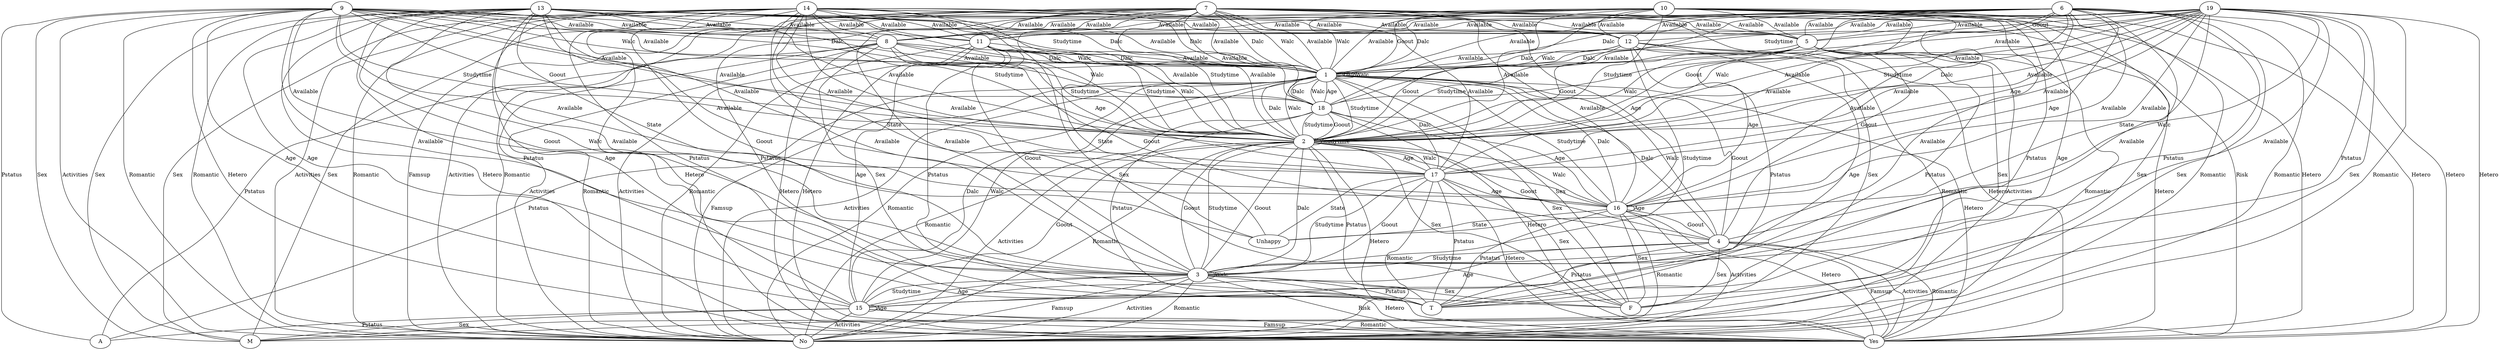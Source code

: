  
            graph "grafo" { 
            overlap = "scale"; 
            1 -- F [label=Sex]
2 -- F [label=Sex]
3 -- F [label=Sex]
4 -- F [label=Sex]
5 -- F [label=Sex]
6 -- M [label=Sex]
7 -- M [label=Sex]
8 -- F [label=Sex]
9 -- M [label=Sex]
10 -- M [label=Sex]
11 -- F [label=Sex]
12 -- F [label=Sex]
13 -- M [label=Sex]
14 -- M [label=Sex]
15 -- M [label=Sex]
16 -- F [label=Sex]
17 -- F [label=Sex]
18 -- F [label=Sex]
19 -- M [label=Sex]
1 -- 18 [label=Age]
2 -- 17 [label=Age]
3 -- 15 [label=Age]
4 -- 15 [label=Age]
5 -- 16 [label=Age]
6 -- 16 [label=Age]
7 -- 16 [label=Age]
8 -- 17 [label=Age]
9 -- 15 [label=Age]
10 -- 15 [label=Age]
11 -- 15 [label=Age]
12 -- 15 [label=Age]
13 -- 15 [label=Age]
14 -- 15 [label=Age]
15 -- 15 [label=Age]
16 -- 16 [label=Age]
17 -- 16 [label=Age]
18 -- 16 [label=Age]
19 -- 17 [label=Age]
1 -- A [label=Pstatus]
2 -- T [label=Pstatus]
3 -- T [label=Pstatus]
4 -- T [label=Pstatus]
5 -- T [label=Pstatus]
6 -- T [label=Pstatus]
7 -- T [label=Pstatus]
8 -- A [label=Pstatus]
9 -- A [label=Pstatus]
10 -- T [label=Pstatus]
11 -- T [label=Pstatus]
12 -- T [label=Pstatus]
13 -- T [label=Pstatus]
14 -- T [label=Pstatus]
15 -- A [label=Pstatus]
16 -- T [label=Pstatus]
17 -- T [label=Pstatus]
18 -- T [label=Pstatus]
19 -- T [label=Pstatus]
1 -- 2 [label=Studytime]
2 -- 2 [label=Studytime]
3 -- 2 [label=Studytime]
4 -- 3 [label=Studytime]
5 -- 2 [label=Studytime]
6 -- 2 [label=Studytime]
7 -- 2 [label=Studytime]
8 -- 2 [label=Studytime]
9 -- 2 [label=Studytime]
10 -- 2 [label=Studytime]
11 -- 2 [label=Studytime]
12 -- 3 [label=Studytime]
13 -- 1 [label=Studytime]
14 -- 2 [label=Studytime]
15 -- 3 [label=Studytime]
16 -- 1 [label=Studytime]
17 -- 3 [label=Studytime]
18 -- 2 [label=Studytime]
19 -- 1 [label=Studytime]
1 -- No [label=Famsup]
3 -- No [label=Famsup]
4 -- Yes [label=Famsup]
7 -- No [label=Famsup]
15 -- Yes [label=Famsup]
1 -- No [label=Activities]
2 -- No [label=Activities]
3 -- No [label=Activities]
4 -- Yes [label=Activities]
5 -- No [label=Activities]
7 -- No [label=Activities]
8 -- No [label=Activities]
9 -- No [label=Activities]
11 -- No [label=Activities]
14 -- No [label=Activities]
15 -- No [label=Activities]
16 -- No [label=Activities]
1 -- No [label=Romantic]
2 -- No [label=Romantic]
3 -- No [label=Romantic]
4 -- Yes [label=Romantic]
5 -- No [label=Romantic]
6 -- No [label=Romantic]
7 -- No [label=Romantic]
8 -- No [label=Romantic]
9 -- No [label=Romantic]
10 -- No [label=Romantic]
11 -- No [label=Romantic]
12 -- No [label=Romantic]
13 -- No [label=Romantic]
14 -- No [label=Romantic]
15 -- Yes [label=Romantic]
16 -- No [label=Romantic]
17 -- No [label=Romantic]
18 -- No [label=Romantic]
19 -- No [label=Romantic]
1 -- 4 [label=Goout]
2 -- 3 [label=Goout]
3 -- 2 [label=Goout]
4 -- 2 [label=Goout]
5 -- 2 [label=Goout]
6 -- 2 [label=Goout]
7 -- 4 [label=Goout]
8 -- 4 [label=Goout]
9 -- 2 [label=Goout]
10 -- 1 [label=Goout]
11 -- 3 [label=Goout]
12 -- 2 [label=Goout]
13 -- 3 [label=Goout]
14 -- 3 [label=Goout]
15 -- 2 [label=Goout]
16 -- 4 [label=Goout]
17 -- 3 [label=Goout]
18 -- 2 [label=Goout]
19 -- 5 [label=Goout]
1 -- 1 [label=Dalc]
2 -- 1 [label=Dalc]
3 -- 2 [label=Dalc]
4 -- 1 [label=Dalc]
5 -- 1 [label=Dalc]
6 -- 1 [label=Dalc]
7 -- 1 [label=Dalc]
8 -- 1 [label=Dalc]
9 -- 1 [label=Dalc]
10 -- 1 [label=Dalc]
11 -- 1 [label=Dalc]
12 -- 1 [label=Dalc]
13 -- 1 [label=Dalc]
14 -- 1 [label=Dalc]
15 -- 1 [label=Dalc]
16 -- 1 [label=Dalc]
17 -- 1 [label=Dalc]
18 -- 1 [label=Dalc]
19 -- 2 [label=Dalc]
1 -- 1 [label=Walc]
2 -- 1 [label=Walc]
3 -- 3 [label=Walc]
4 -- 1 [label=Walc]
5 -- 2 [label=Walc]
6 -- 2 [label=Walc]
7 -- 1 [label=Walc]
8 -- 1 [label=Walc]
9 -- 1 [label=Walc]
10 -- 1 [label=Walc]
11 -- 2 [label=Walc]
12 -- 1 [label=Walc]
13 -- 3 [label=Walc]
14 -- 2 [label=Walc]
15 -- 1 [label=Walc]
16 -- 2 [label=Walc]
17 -- 2 [label=Walc]
18 -- 1 [label=Walc]
19 -- 4 [label=Walc]
6 -- 1 [label=Available]
6 -- 2 [label=Available]
6 -- 3 [label=Available]
6 -- 5 [label=Available]
6 -- 8 [label=Available]
6 -- 11 [label=Available]
6 -- 12 [label=Available]
6 -- 16 [label=Available]
6 -- 17 [label=Available]
6 -- 18 [label=Available]
7 -- 1 [label=Available]
7 -- 2 [label=Available]
7 -- 3 [label=Available]
7 -- 5 [label=Available]
7 -- 8 [label=Available]
7 -- 11 [label=Available]
7 -- 12 [label=Available]
7 -- 16 [label=Available]
7 -- 17 [label=Available]
7 -- 18 [label=Available]
9 -- 1 [label=Available]
9 -- 2 [label=Available]
9 -- 3 [label=Available]
9 -- 5 [label=Available]
9 -- 8 [label=Available]
9 -- 11 [label=Available]
9 -- 12 [label=Available]
9 -- 16 [label=Available]
9 -- 17 [label=Available]
9 -- 18 [label=Available]
10 -- 1 [label=Available]
10 -- 2 [label=Available]
10 -- 3 [label=Available]
10 -- 5 [label=Available]
10 -- 8 [label=Available]
10 -- 11 [label=Available]
10 -- 12 [label=Available]
10 -- 16 [label=Available]
10 -- 17 [label=Available]
10 -- 18 [label=Available]
13 -- 1 [label=Available]
13 -- 2 [label=Available]
13 -- 3 [label=Available]
13 -- 5 [label=Available]
13 -- 8 [label=Available]
13 -- 11 [label=Available]
13 -- 12 [label=Available]
13 -- 16 [label=Available]
13 -- 17 [label=Available]
13 -- 18 [label=Available]
14 -- 1 [label=Available]
14 -- 2 [label=Available]
14 -- 3 [label=Available]
14 -- 5 [label=Available]
14 -- 8 [label=Available]
14 -- 11 [label=Available]
14 -- 12 [label=Available]
14 -- 16 [label=Available]
14 -- 17 [label=Available]
14 -- 18 [label=Available]
19 -- 1 [label=Available]
19 -- 2 [label=Available]
19 -- 3 [label=Available]
19 -- 5 [label=Available]
19 -- 8 [label=Available]
19 -- 11 [label=Available]
19 -- 12 [label=Available]
19 -- 16 [label=Available]
19 -- 17 [label=Available]
19 -- 18 [label=Available]
3 -- Yes [label=Risk]
7 -- Yes [label=Risk]
11 -- Unhappy [label=State]
13 -- Unhappy [label=State]
14 -- Unhappy [label=State]
16 -- Unhappy [label=State]
17 -- Unhappy [label=State]
19 -- Unhappy [label=State]
1 -- Yes [label=Hetero]
2 -- Yes [label=Hetero]
3 -- Yes [label=Hetero]
5 -- Yes [label=Hetero]
6 -- Yes [label=Hetero]
7 -- Yes [label=Hetero]
8 -- Yes [label=Hetero]
9 -- Yes [label=Hetero]
10 -- Yes [label=Hetero]
11 -- Yes [label=Hetero]
12 -- Yes [label=Hetero]
13 -- Yes [label=Hetero]
14 -- Yes [label=Hetero]
16 -- Yes [label=Hetero]
17 -- Yes [label=Hetero]
18 -- Yes [label=Hetero]
19 -- Yes [label=Hetero]
}
